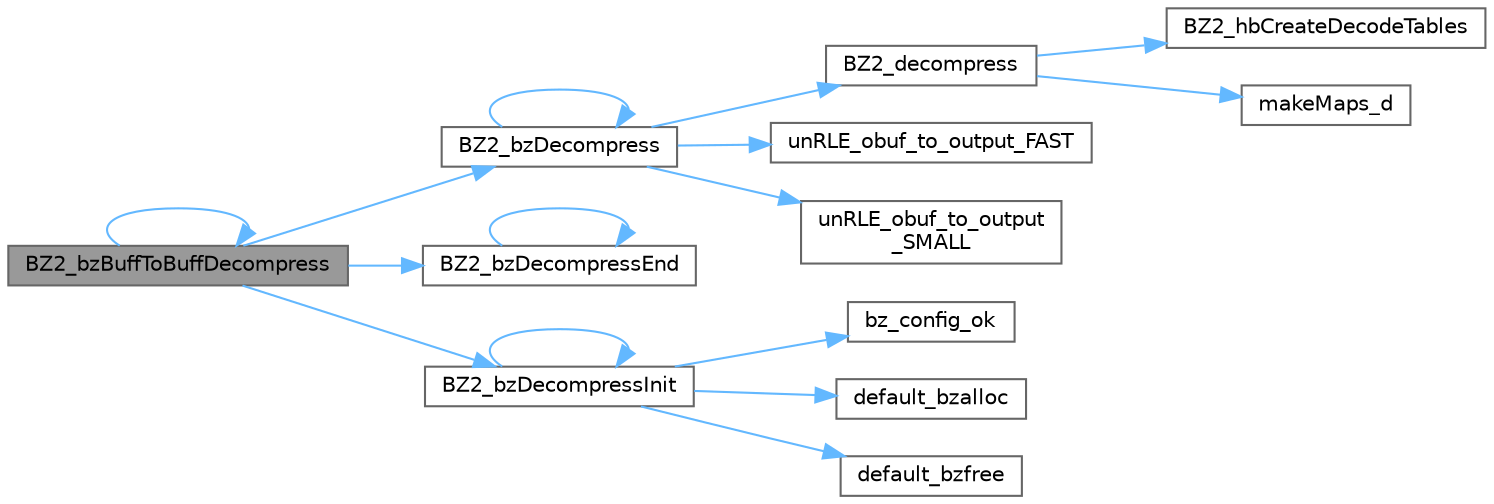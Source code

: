 digraph "BZ2_bzBuffToBuffDecompress"
{
 // LATEX_PDF_SIZE
  bgcolor="transparent";
  edge [fontname=Helvetica,fontsize=10,labelfontname=Helvetica,labelfontsize=10];
  node [fontname=Helvetica,fontsize=10,shape=box,height=0.2,width=0.4];
  rankdir="LR";
  Node1 [id="Node000001",label="BZ2_bzBuffToBuffDecompress",height=0.2,width=0.4,color="gray40", fillcolor="grey60", style="filled", fontcolor="black",tooltip=" "];
  Node1 -> Node1 [id="edge16_Node000001_Node000001",color="steelblue1",style="solid",tooltip=" "];
  Node1 -> Node2 [id="edge17_Node000001_Node000002",color="steelblue1",style="solid",tooltip=" "];
  Node2 [id="Node000002",label="BZ2_bzDecompress",height=0.2,width=0.4,color="grey40", fillcolor="white", style="filled",URL="$bzlib_8cpp.html#a875293a47fbf77d50e28f69d49a230f7",tooltip=" "];
  Node2 -> Node2 [id="edge18_Node000002_Node000002",color="steelblue1",style="solid",tooltip=" "];
  Node2 -> Node3 [id="edge19_Node000002_Node000003",color="steelblue1",style="solid",tooltip=" "];
  Node3 [id="Node000003",label="BZ2_decompress",height=0.2,width=0.4,color="grey40", fillcolor="white", style="filled",URL="$decompress_8cpp.html#a4363bf4c57bbccf863c62361e39d2c97",tooltip=" "];
  Node3 -> Node4 [id="edge20_Node000003_Node000004",color="steelblue1",style="solid",tooltip=" "];
  Node4 [id="Node000004",label="BZ2_hbCreateDecodeTables",height=0.2,width=0.4,color="grey40", fillcolor="white", style="filled",URL="$huffman_8cpp.html#a66c46fe4b4330e9d4c4ea76e34792514",tooltip=" "];
  Node3 -> Node5 [id="edge21_Node000003_Node000005",color="steelblue1",style="solid",tooltip=" "];
  Node5 [id="Node000005",label="makeMaps_d",height=0.2,width=0.4,color="grey40", fillcolor="white", style="filled",URL="$decompress_8cpp.html#a953c1b60b78c4785d839efb802ce0e9e",tooltip=" "];
  Node2 -> Node6 [id="edge22_Node000002_Node000006",color="steelblue1",style="solid",tooltip=" "];
  Node6 [id="Node000006",label="unRLE_obuf_to_output_FAST",height=0.2,width=0.4,color="grey40", fillcolor="white", style="filled",URL="$bzlib_8cpp.html#ada45c53ef119d6217bc92ed70fa2c279",tooltip=" "];
  Node2 -> Node7 [id="edge23_Node000002_Node000007",color="steelblue1",style="solid",tooltip=" "];
  Node7 [id="Node000007",label="unRLE_obuf_to_output\l_SMALL",height=0.2,width=0.4,color="grey40", fillcolor="white", style="filled",URL="$bzlib_8cpp.html#a135b6b3de4317705bd7ec86bdbdd823b",tooltip=" "];
  Node1 -> Node8 [id="edge24_Node000001_Node000008",color="steelblue1",style="solid",tooltip=" "];
  Node8 [id="Node000008",label="BZ2_bzDecompressEnd",height=0.2,width=0.4,color="grey40", fillcolor="white", style="filled",URL="$bzlib_8cpp.html#ab8ff840e438e39793cf369d3beec498a",tooltip=" "];
  Node8 -> Node8 [id="edge25_Node000008_Node000008",color="steelblue1",style="solid",tooltip=" "];
  Node1 -> Node9 [id="edge26_Node000001_Node000009",color="steelblue1",style="solid",tooltip=" "];
  Node9 [id="Node000009",label="BZ2_bzDecompressInit",height=0.2,width=0.4,color="grey40", fillcolor="white", style="filled",URL="$bzlib_8cpp.html#a42f3ad8e76ee6f8b6b2651918cabb758",tooltip=" "];
  Node9 -> Node9 [id="edge27_Node000009_Node000009",color="steelblue1",style="solid",tooltip=" "];
  Node9 -> Node10 [id="edge28_Node000009_Node000010",color="steelblue1",style="solid",tooltip=" "];
  Node10 [id="Node000010",label="bz_config_ok",height=0.2,width=0.4,color="grey40", fillcolor="white", style="filled",URL="$bzlib_8cpp.html#a92621fa2ffbe350a6eadc234654a0979",tooltip=" "];
  Node9 -> Node11 [id="edge29_Node000009_Node000011",color="steelblue1",style="solid",tooltip=" "];
  Node11 [id="Node000011",label="default_bzalloc",height=0.2,width=0.4,color="grey40", fillcolor="white", style="filled",URL="$bzlib_8cpp.html#aaef549b890316e947fb5769a66cc22f0",tooltip=" "];
  Node9 -> Node12 [id="edge30_Node000009_Node000012",color="steelblue1",style="solid",tooltip=" "];
  Node12 [id="Node000012",label="default_bzfree",height=0.2,width=0.4,color="grey40", fillcolor="white", style="filled",URL="$bzlib_8cpp.html#ad6bf0769fda1570779b1571f31a8a738",tooltip=" "];
}
